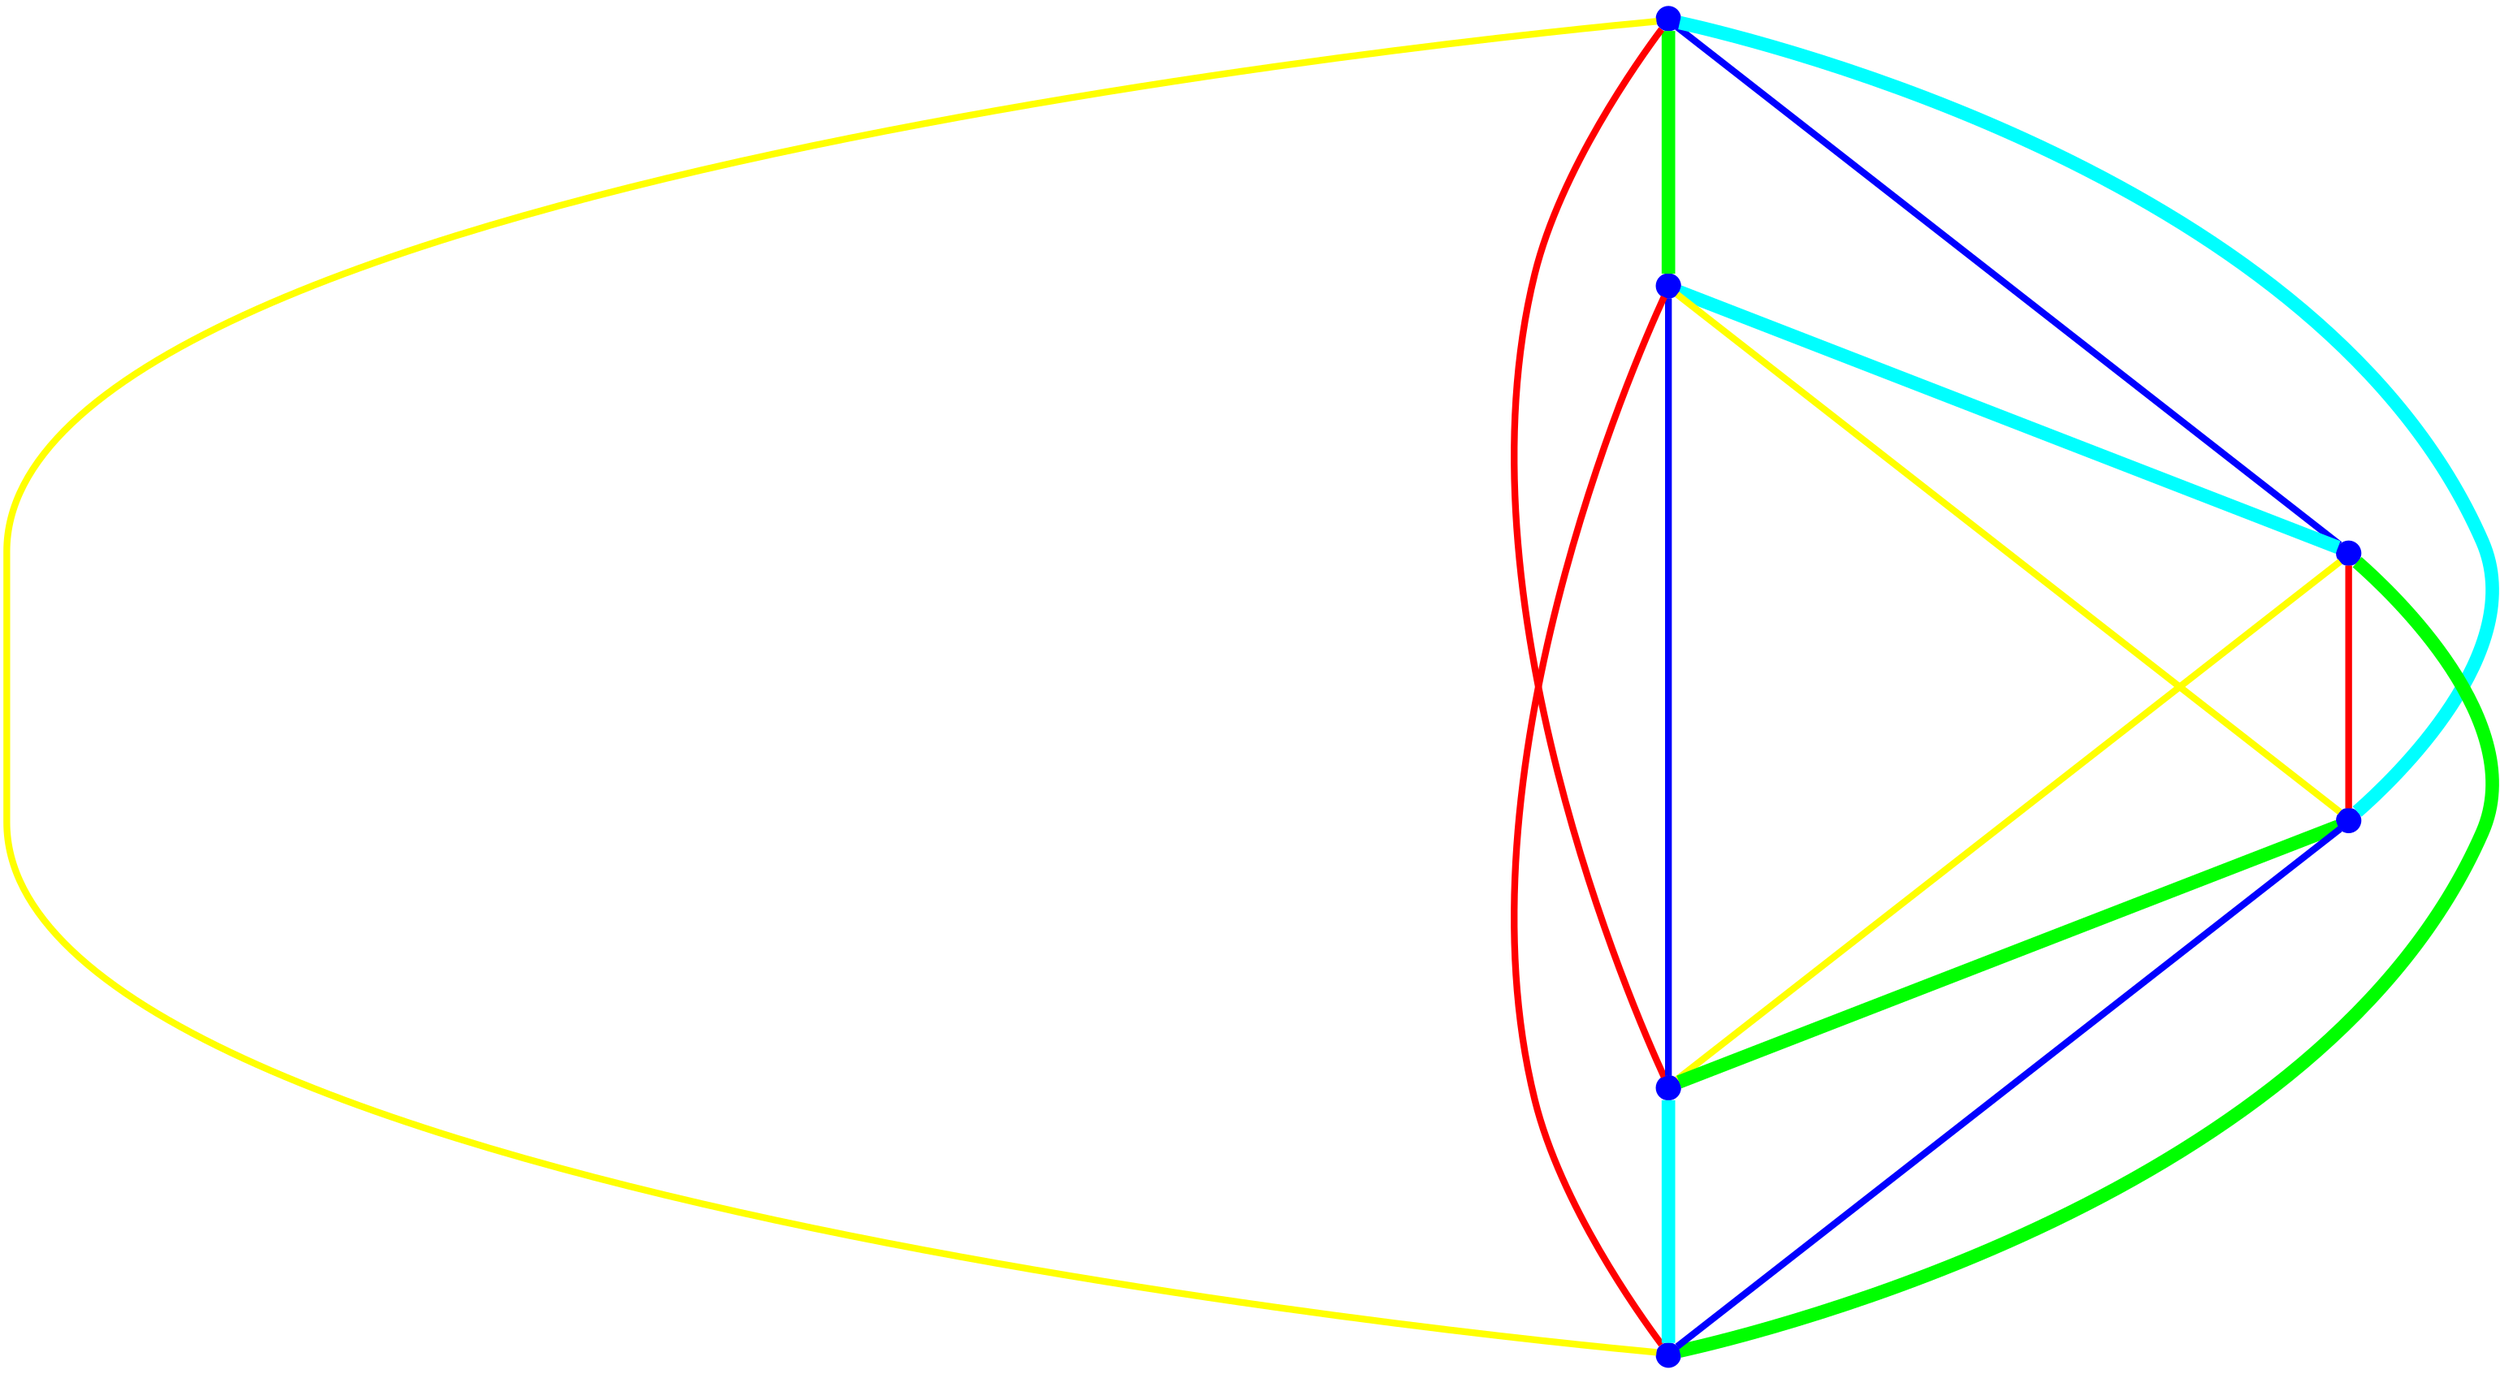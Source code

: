 graph {
ranksep=2
nodesep=2
node [label="" shape=circle style=filled fixedsize=true color=blue fillcolor=blue width=0.2];
"1" -- "2" [style="solid",penwidth="8",color="green"];
"1" -- "3" [style="solid",penwidth="4",color="blue"];
"1" -- "4" [style="solid",penwidth="8",color="cyan"];
"1" -- "5" [style="solid",penwidth="4",color="red"];
"1" -- "6" [style="solid",penwidth="4",color="yellow"];
"2" -- "3" [style="solid",penwidth="8",color="cyan"];
"2" -- "4" [style="solid",penwidth="4",color="yellow"];
"2" -- "5" [style="solid",penwidth="4",color="blue"];
"2" -- "6" [style="solid",penwidth="4",color="red"];
"3" -- "4" [style="solid",penwidth="4",color="red"];
"3" -- "5" [style="solid",penwidth="4",color="yellow"];
"3" -- "6" [style="solid",penwidth="8",color="green"];
"4" -- "5" [style="solid",penwidth="8",color="green"];
"4" -- "6" [style="solid",penwidth="4",color="blue"];
"5" -- "6" [style="solid",penwidth="8",color="cyan"];
}
